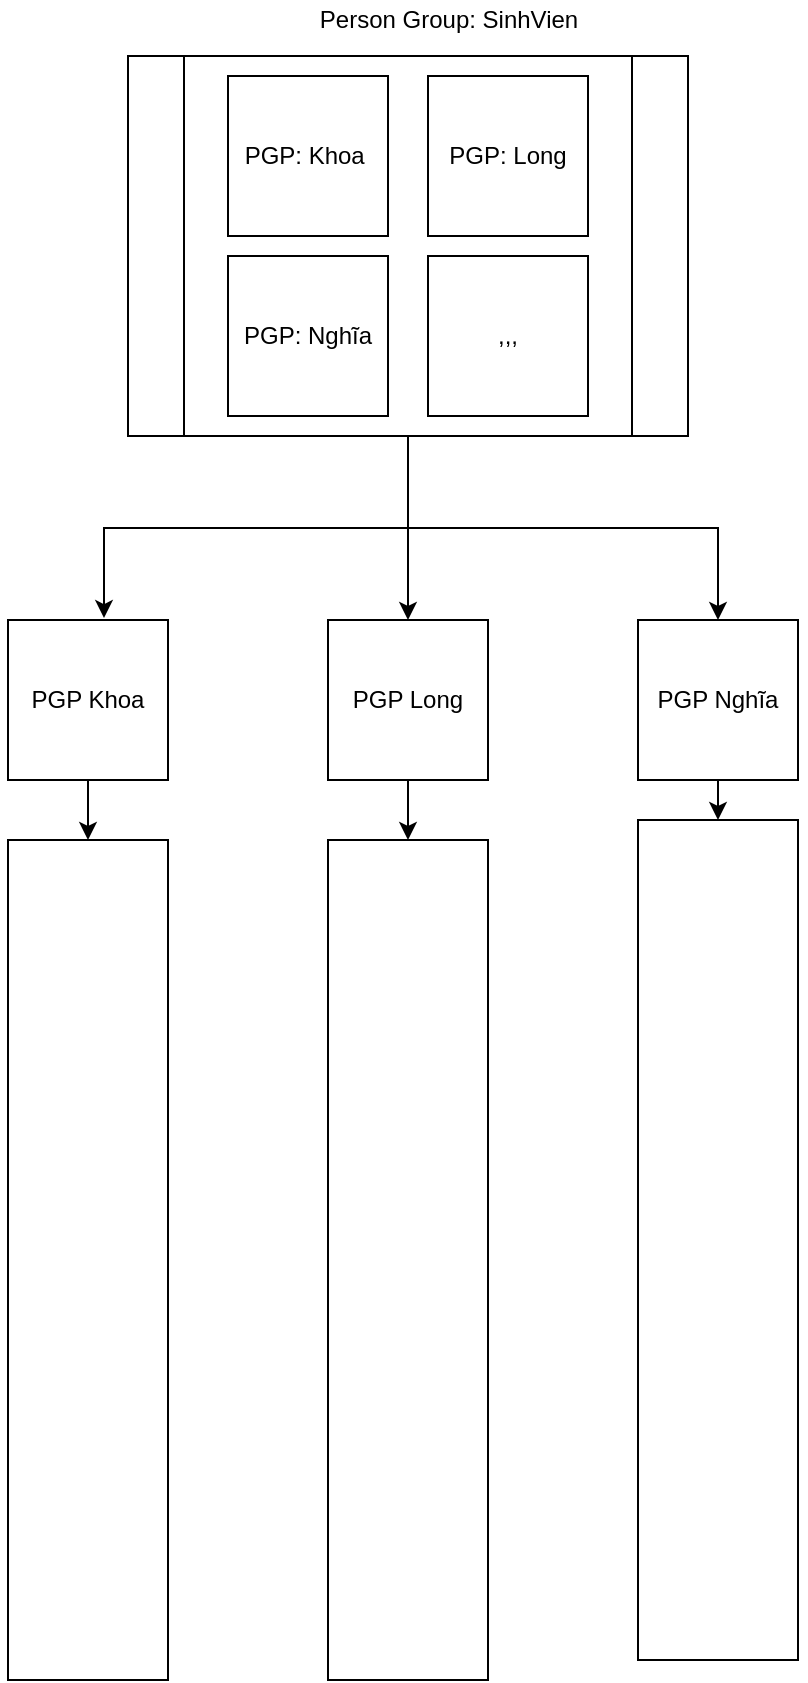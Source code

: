 <mxfile version="13.1.3" type="device"><diagram id="eUR-xJI7uNWfsB1nJybE" name="Page-1"><mxGraphModel dx="1703" dy="1237" grid="1" gridSize="10" guides="1" tooltips="1" connect="1" arrows="1" fold="1" page="1" pageScale="1" pageWidth="1169" pageHeight="1654" math="0" shadow="0"><root><mxCell id="0"/><mxCell id="1" parent="0"/><mxCell id="5WKsr1jgrXLOOGFJN072-35" style="edgeStyle=orthogonalEdgeStyle;rounded=0;orthogonalLoop=1;jettySize=auto;html=1;entryX=0.6;entryY=-0.012;entryDx=0;entryDy=0;entryPerimeter=0;" edge="1" parent="1" source="5WKsr1jgrXLOOGFJN072-2" target="5WKsr1jgrXLOOGFJN072-10"><mxGeometry relative="1" as="geometry"/></mxCell><mxCell id="5WKsr1jgrXLOOGFJN072-36" style="edgeStyle=orthogonalEdgeStyle;rounded=0;orthogonalLoop=1;jettySize=auto;html=1;exitX=0.5;exitY=1;exitDx=0;exitDy=0;entryX=0.5;entryY=0;entryDx=0;entryDy=0;" edge="1" parent="1" source="5WKsr1jgrXLOOGFJN072-2" target="5WKsr1jgrXLOOGFJN072-11"><mxGeometry relative="1" as="geometry"/></mxCell><mxCell id="5WKsr1jgrXLOOGFJN072-37" style="edgeStyle=orthogonalEdgeStyle;rounded=0;orthogonalLoop=1;jettySize=auto;html=1;exitX=0.5;exitY=1;exitDx=0;exitDy=0;entryX=0.5;entryY=0;entryDx=0;entryDy=0;" edge="1" parent="1" source="5WKsr1jgrXLOOGFJN072-2" target="5WKsr1jgrXLOOGFJN072-12"><mxGeometry relative="1" as="geometry"/></mxCell><mxCell id="5WKsr1jgrXLOOGFJN072-2" value="" style="shape=process;whiteSpace=wrap;html=1;backgroundOutline=1;" vertex="1" parent="1"><mxGeometry x="400" y="38" width="280" height="190" as="geometry"/></mxCell><mxCell id="5WKsr1jgrXLOOGFJN072-3" value="Person Group: SinhVien" style="text;html=1;align=center;verticalAlign=middle;resizable=0;points=[];autosize=1;" vertex="1" parent="1"><mxGeometry x="490" y="10" width="140" height="20" as="geometry"/></mxCell><mxCell id="5WKsr1jgrXLOOGFJN072-4" value="PGP: Khoa&amp;nbsp;" style="whiteSpace=wrap;html=1;aspect=fixed;" vertex="1" parent="1"><mxGeometry x="450" y="48" width="80" height="80" as="geometry"/></mxCell><mxCell id="5WKsr1jgrXLOOGFJN072-5" value="PGP: Long" style="whiteSpace=wrap;html=1;aspect=fixed;" vertex="1" parent="1"><mxGeometry x="550" y="48" width="80" height="80" as="geometry"/></mxCell><mxCell id="5WKsr1jgrXLOOGFJN072-7" value="PGP: Nghĩa" style="whiteSpace=wrap;html=1;aspect=fixed;" vertex="1" parent="1"><mxGeometry x="450" y="138" width="80" height="80" as="geometry"/></mxCell><mxCell id="5WKsr1jgrXLOOGFJN072-9" value=",,," style="whiteSpace=wrap;html=1;aspect=fixed;" vertex="1" parent="1"><mxGeometry x="550" y="138" width="80" height="80" as="geometry"/></mxCell><mxCell id="5WKsr1jgrXLOOGFJN072-38" style="edgeStyle=orthogonalEdgeStyle;rounded=0;orthogonalLoop=1;jettySize=auto;html=1;exitX=0.5;exitY=1;exitDx=0;exitDy=0;entryX=0.5;entryY=0;entryDx=0;entryDy=0;" edge="1" parent="1" source="5WKsr1jgrXLOOGFJN072-10" target="5WKsr1jgrXLOOGFJN072-18"><mxGeometry relative="1" as="geometry"/></mxCell><mxCell id="5WKsr1jgrXLOOGFJN072-10" value="PGP Khoa" style="whiteSpace=wrap;html=1;aspect=fixed;" vertex="1" parent="1"><mxGeometry x="340" y="320" width="80" height="80" as="geometry"/></mxCell><mxCell id="5WKsr1jgrXLOOGFJN072-39" style="edgeStyle=orthogonalEdgeStyle;rounded=0;orthogonalLoop=1;jettySize=auto;html=1;exitX=0.5;exitY=1;exitDx=0;exitDy=0;entryX=0.5;entryY=0;entryDx=0;entryDy=0;" edge="1" parent="1" source="5WKsr1jgrXLOOGFJN072-11" target="5WKsr1jgrXLOOGFJN072-19"><mxGeometry relative="1" as="geometry"/></mxCell><mxCell id="5WKsr1jgrXLOOGFJN072-11" value="PGP Long" style="whiteSpace=wrap;html=1;aspect=fixed;" vertex="1" parent="1"><mxGeometry x="500" y="320" width="80" height="80" as="geometry"/></mxCell><mxCell id="5WKsr1jgrXLOOGFJN072-40" style="edgeStyle=orthogonalEdgeStyle;rounded=0;orthogonalLoop=1;jettySize=auto;html=1;exitX=0.5;exitY=1;exitDx=0;exitDy=0;entryX=0.5;entryY=0;entryDx=0;entryDy=0;" edge="1" parent="1" source="5WKsr1jgrXLOOGFJN072-12" target="5WKsr1jgrXLOOGFJN072-20"><mxGeometry relative="1" as="geometry"/></mxCell><mxCell id="5WKsr1jgrXLOOGFJN072-12" value="PGP Nghĩa" style="whiteSpace=wrap;html=1;aspect=fixed;" vertex="1" parent="1"><mxGeometry x="655" y="320" width="80" height="80" as="geometry"/></mxCell><mxCell id="5WKsr1jgrXLOOGFJN072-18" value="" style="rounded=0;whiteSpace=wrap;html=1;" vertex="1" parent="1"><mxGeometry x="340" y="430" width="80" height="420" as="geometry"/></mxCell><mxCell id="5WKsr1jgrXLOOGFJN072-19" value="" style="rounded=0;whiteSpace=wrap;html=1;" vertex="1" parent="1"><mxGeometry x="500" y="430" width="80" height="420" as="geometry"/></mxCell><mxCell id="5WKsr1jgrXLOOGFJN072-20" value="" style="rounded=0;whiteSpace=wrap;html=1;" vertex="1" parent="1"><mxGeometry x="655" y="420" width="80" height="420" as="geometry"/></mxCell><mxCell id="5WKsr1jgrXLOOGFJN072-22" value="" style="shape=image;html=1;verticalAlign=top;verticalLabelPosition=bottom;labelBackgroundColor=#ffffff;imageAspect=0;aspect=fixed;image=https://cdn1.iconfinder.com/data/icons/hawcons/32/699725-icon-51-laughing-face-128.png" vertex="1" parent="1"><mxGeometry x="340" y="440" width="78" height="78" as="geometry"/></mxCell><mxCell id="5WKsr1jgrXLOOGFJN072-23" value="" style="shape=image;html=1;verticalAlign=top;verticalLabelPosition=bottom;labelBackgroundColor=#ffffff;imageAspect=0;aspect=fixed;image=https://cdn1.iconfinder.com/data/icons/hawcons/32/699721-icon-5-neutral-face-128.png" vertex="1" parent="1"><mxGeometry x="336" y="530" width="88" height="88" as="geometry"/></mxCell><mxCell id="5WKsr1jgrXLOOGFJN072-25" value="" style="shape=image;html=1;verticalAlign=top;verticalLabelPosition=bottom;labelBackgroundColor=#ffffff;imageAspect=0;aspect=fixed;image=https://cdn1.iconfinder.com/data/icons/hawcons/32/699688-icon-18-smiling-face-eyebrows-128.png" vertex="1" parent="1"><mxGeometry x="336" y="630" width="88" height="88" as="geometry"/></mxCell><mxCell id="5WKsr1jgrXLOOGFJN072-26" value="" style="shape=image;html=1;verticalAlign=top;verticalLabelPosition=bottom;labelBackgroundColor=#ffffff;imageAspect=0;aspect=fixed;image=https://cdn1.iconfinder.com/data/icons/hawcons/32/699742-icon-8-face-open-mouth-128.png" vertex="1" parent="1"><mxGeometry x="337" y="730" width="87" height="87" as="geometry"/></mxCell><mxCell id="5WKsr1jgrXLOOGFJN072-27" value="" style="shape=image;html=1;verticalAlign=top;verticalLabelPosition=bottom;labelBackgroundColor=#ffffff;imageAspect=0;aspect=fixed;image=https://cdn4.iconfinder.com/data/icons/imoticons/105/imoticon_20-128.png" vertex="1" parent="1"><mxGeometry x="496" y="440" width="88" height="88" as="geometry"/></mxCell><mxCell id="5WKsr1jgrXLOOGFJN072-28" value="" style="shape=image;html=1;verticalAlign=top;verticalLabelPosition=bottom;labelBackgroundColor=#ffffff;imageAspect=0;aspect=fixed;image=https://cdn4.iconfinder.com/data/icons/imoticons/105/imoticon_12-128.png" vertex="1" parent="1"><mxGeometry x="496" y="546" width="84" height="84" as="geometry"/></mxCell><mxCell id="5WKsr1jgrXLOOGFJN072-29" value="" style="shape=image;html=1;verticalAlign=top;verticalLabelPosition=bottom;labelBackgroundColor=#ffffff;imageAspect=0;aspect=fixed;image=https://cdn1.iconfinder.com/data/icons/hawcons/32/698486-icon-23-worried-face-128.png" vertex="1" parent="1"><mxGeometry x="496" y="652" width="78" height="78" as="geometry"/></mxCell><mxCell id="5WKsr1jgrXLOOGFJN072-30" value="" style="shape=image;html=1;verticalAlign=top;verticalLabelPosition=bottom;labelBackgroundColor=#ffffff;imageAspect=0;aspect=fixed;image=https://cdn1.iconfinder.com/data/icons/hawcons/32/699707-icon-36-worried-face-teeth-128.png" vertex="1" parent="1"><mxGeometry x="496" y="740" width="88" height="88" as="geometry"/></mxCell><mxCell id="5WKsr1jgrXLOOGFJN072-31" value="" style="shape=image;html=1;verticalAlign=top;verticalLabelPosition=bottom;labelBackgroundColor=#ffffff;imageAspect=0;aspect=fixed;image=https://cdn3.iconfinder.com/data/icons/tango-icon-library/48/face-smile-128.png" vertex="1" parent="1"><mxGeometry x="647" y="435" width="88" height="88" as="geometry"/></mxCell><mxCell id="5WKsr1jgrXLOOGFJN072-32" value="" style="shape=image;html=1;verticalAlign=top;verticalLabelPosition=bottom;labelBackgroundColor=#ffffff;imageAspect=0;aspect=fixed;image=https://cdn3.iconfinder.com/data/icons/tango-icon-library/48/face-sad-128.png" vertex="1" parent="1"><mxGeometry x="651" y="542" width="88" height="88" as="geometry"/></mxCell><mxCell id="5WKsr1jgrXLOOGFJN072-33" value="" style="shape=image;html=1;verticalAlign=top;verticalLabelPosition=bottom;labelBackgroundColor=#ffffff;imageAspect=0;aspect=fixed;image=https://cdn1.iconfinder.com/data/icons/hawcons/32/699740-icon-65-smirking-face-sunglasses-128.png" vertex="1" parent="1"><mxGeometry x="651" y="642" width="88" height="88" as="geometry"/></mxCell></root></mxGraphModel></diagram></mxfile>